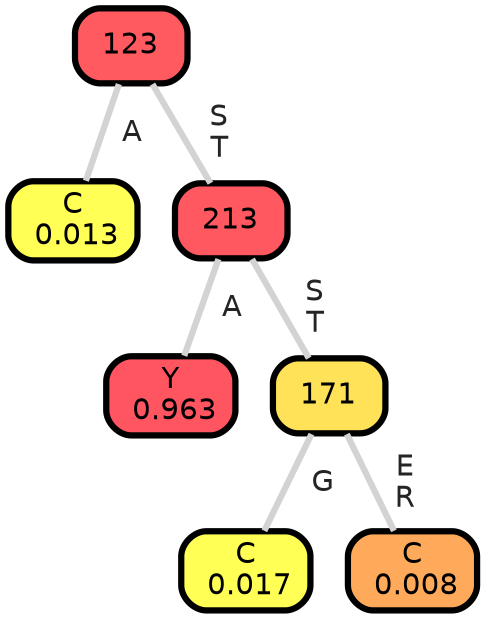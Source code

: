 graph Tree {
node [shape=box, style="filled, rounded",color="black",penwidth="3",fontcolor="black",                 fontname=helvetica] ;
graph [ranksep="0 equally", splines=straight,                 bgcolor=transparent, dpi=200] ;
edge [fontname=helvetica, fontweight=bold,fontcolor=grey14,color=lightgray] ;
0 [label="C
 0.013", fillcolor="#ffff55"] ;
1 [label="123", fillcolor="#ff5a60"] ;
2 [label="Y
 0.963", fillcolor="#ff5561"] ;
3 [label="213", fillcolor="#ff5860"] ;
4 [label="C
 0.017", fillcolor="#ffff55"] ;
5 [label="171", fillcolor="#ffe257"] ;
6 [label="C
 0.008", fillcolor="#ffaa5b"] ;
1 -- 0 [label=" A",penwidth=3] ;
1 -- 3 [label=" S\n T",penwidth=3] ;
3 -- 2 [label=" A",penwidth=3] ;
3 -- 5 [label=" S\n T",penwidth=3] ;
5 -- 4 [label=" G",penwidth=3] ;
5 -- 6 [label=" E\n R",penwidth=3] ;
{rank = same;}}
